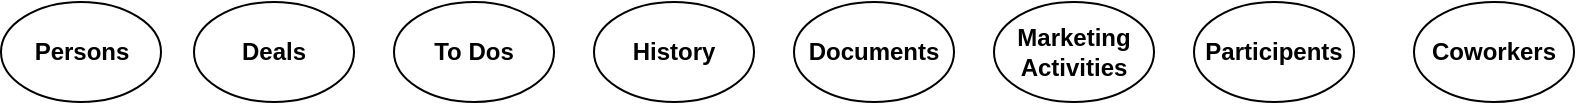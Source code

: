 <mxfile version="15.5.9" type="github">
  <diagram id="-TkmyencFT0D7HOC1oTV" name="Page-1">
    <mxGraphModel dx="2022" dy="1124" grid="1" gridSize="10" guides="1" tooltips="1" connect="1" arrows="1" fold="1" page="1" pageScale="1" pageWidth="827" pageHeight="1169" math="0" shadow="0">
      <root>
        <mxCell id="0" />
        <mxCell id="1" parent="0" />
        <mxCell id="dNxh2C9IQDeP3-NYU92U-1" value="&lt;b&gt;Persons&lt;/b&gt;" style="ellipse;whiteSpace=wrap;html=1;" vertex="1" parent="1">
          <mxGeometry x="413.5" y="690" width="80" height="50" as="geometry" />
        </mxCell>
        <mxCell id="dNxh2C9IQDeP3-NYU92U-2" value="&lt;b&gt;Deals&lt;/b&gt;" style="ellipse;whiteSpace=wrap;html=1;" vertex="1" parent="1">
          <mxGeometry x="510" y="690" width="80" height="50" as="geometry" />
        </mxCell>
        <mxCell id="dNxh2C9IQDeP3-NYU92U-3" value="&lt;b&gt;To Dos&lt;/b&gt;" style="ellipse;whiteSpace=wrap;html=1;" vertex="1" parent="1">
          <mxGeometry x="610" y="690" width="80" height="50" as="geometry" />
        </mxCell>
        <mxCell id="dNxh2C9IQDeP3-NYU92U-4" value="&lt;b&gt;History&lt;/b&gt;&lt;span style=&quot;color: rgba(0 , 0 , 0 , 0) ; font-family: monospace ; font-size: 0px&quot;&gt;%3CmxGraphModel%3E%3Croot%3E%3CmxCell%20id%3D%220%22%2F%3E%3CmxCell%20id%3D%221%22%20parent%3D%220%22%2F%3E%3CmxCell%20id%3D%222%22%20value%3D%22%26lt%3Bb%26gt%3BPersons%26lt%3B%2Fb%26gt%3B%22%20style%3D%22ellipse%3BwhiteSpace%3Dwrap%3Bhtml%3D1%3B%22%20vertex%3D%221%22%20parent%3D%221%22%3E%3CmxGeometry%20x%3D%22374%22%20y%3D%22560%22%20width%3D%2280%22%20height%3D%2250%22%20as%3D%22geometry%22%2F%3E%3C%2FmxCell%3E%3C%2Froot%3E%3C%2FmxGraphModel%3E&lt;/span&gt;" style="ellipse;whiteSpace=wrap;html=1;" vertex="1" parent="1">
          <mxGeometry x="710" y="690" width="80" height="50" as="geometry" />
        </mxCell>
        <mxCell id="dNxh2C9IQDeP3-NYU92U-5" value="&lt;b&gt;Documents&lt;/b&gt;" style="ellipse;whiteSpace=wrap;html=1;" vertex="1" parent="1">
          <mxGeometry x="810" y="690" width="80" height="50" as="geometry" />
        </mxCell>
        <mxCell id="dNxh2C9IQDeP3-NYU92U-6" value="&lt;b&gt;Marketing Activities&lt;/b&gt;" style="ellipse;whiteSpace=wrap;html=1;" vertex="1" parent="1">
          <mxGeometry x="910" y="690" width="80" height="50" as="geometry" />
        </mxCell>
        <mxCell id="dNxh2C9IQDeP3-NYU92U-7" value="&lt;b&gt;Participents&lt;/b&gt;" style="ellipse;whiteSpace=wrap;html=1;" vertex="1" parent="1">
          <mxGeometry x="1010" y="690" width="80" height="50" as="geometry" />
        </mxCell>
        <mxCell id="dNxh2C9IQDeP3-NYU92U-8" value="&lt;b&gt;Coworkers&lt;/b&gt;" style="ellipse;whiteSpace=wrap;html=1;" vertex="1" parent="1">
          <mxGeometry x="1120" y="690" width="80" height="50" as="geometry" />
        </mxCell>
      </root>
    </mxGraphModel>
  </diagram>
</mxfile>

